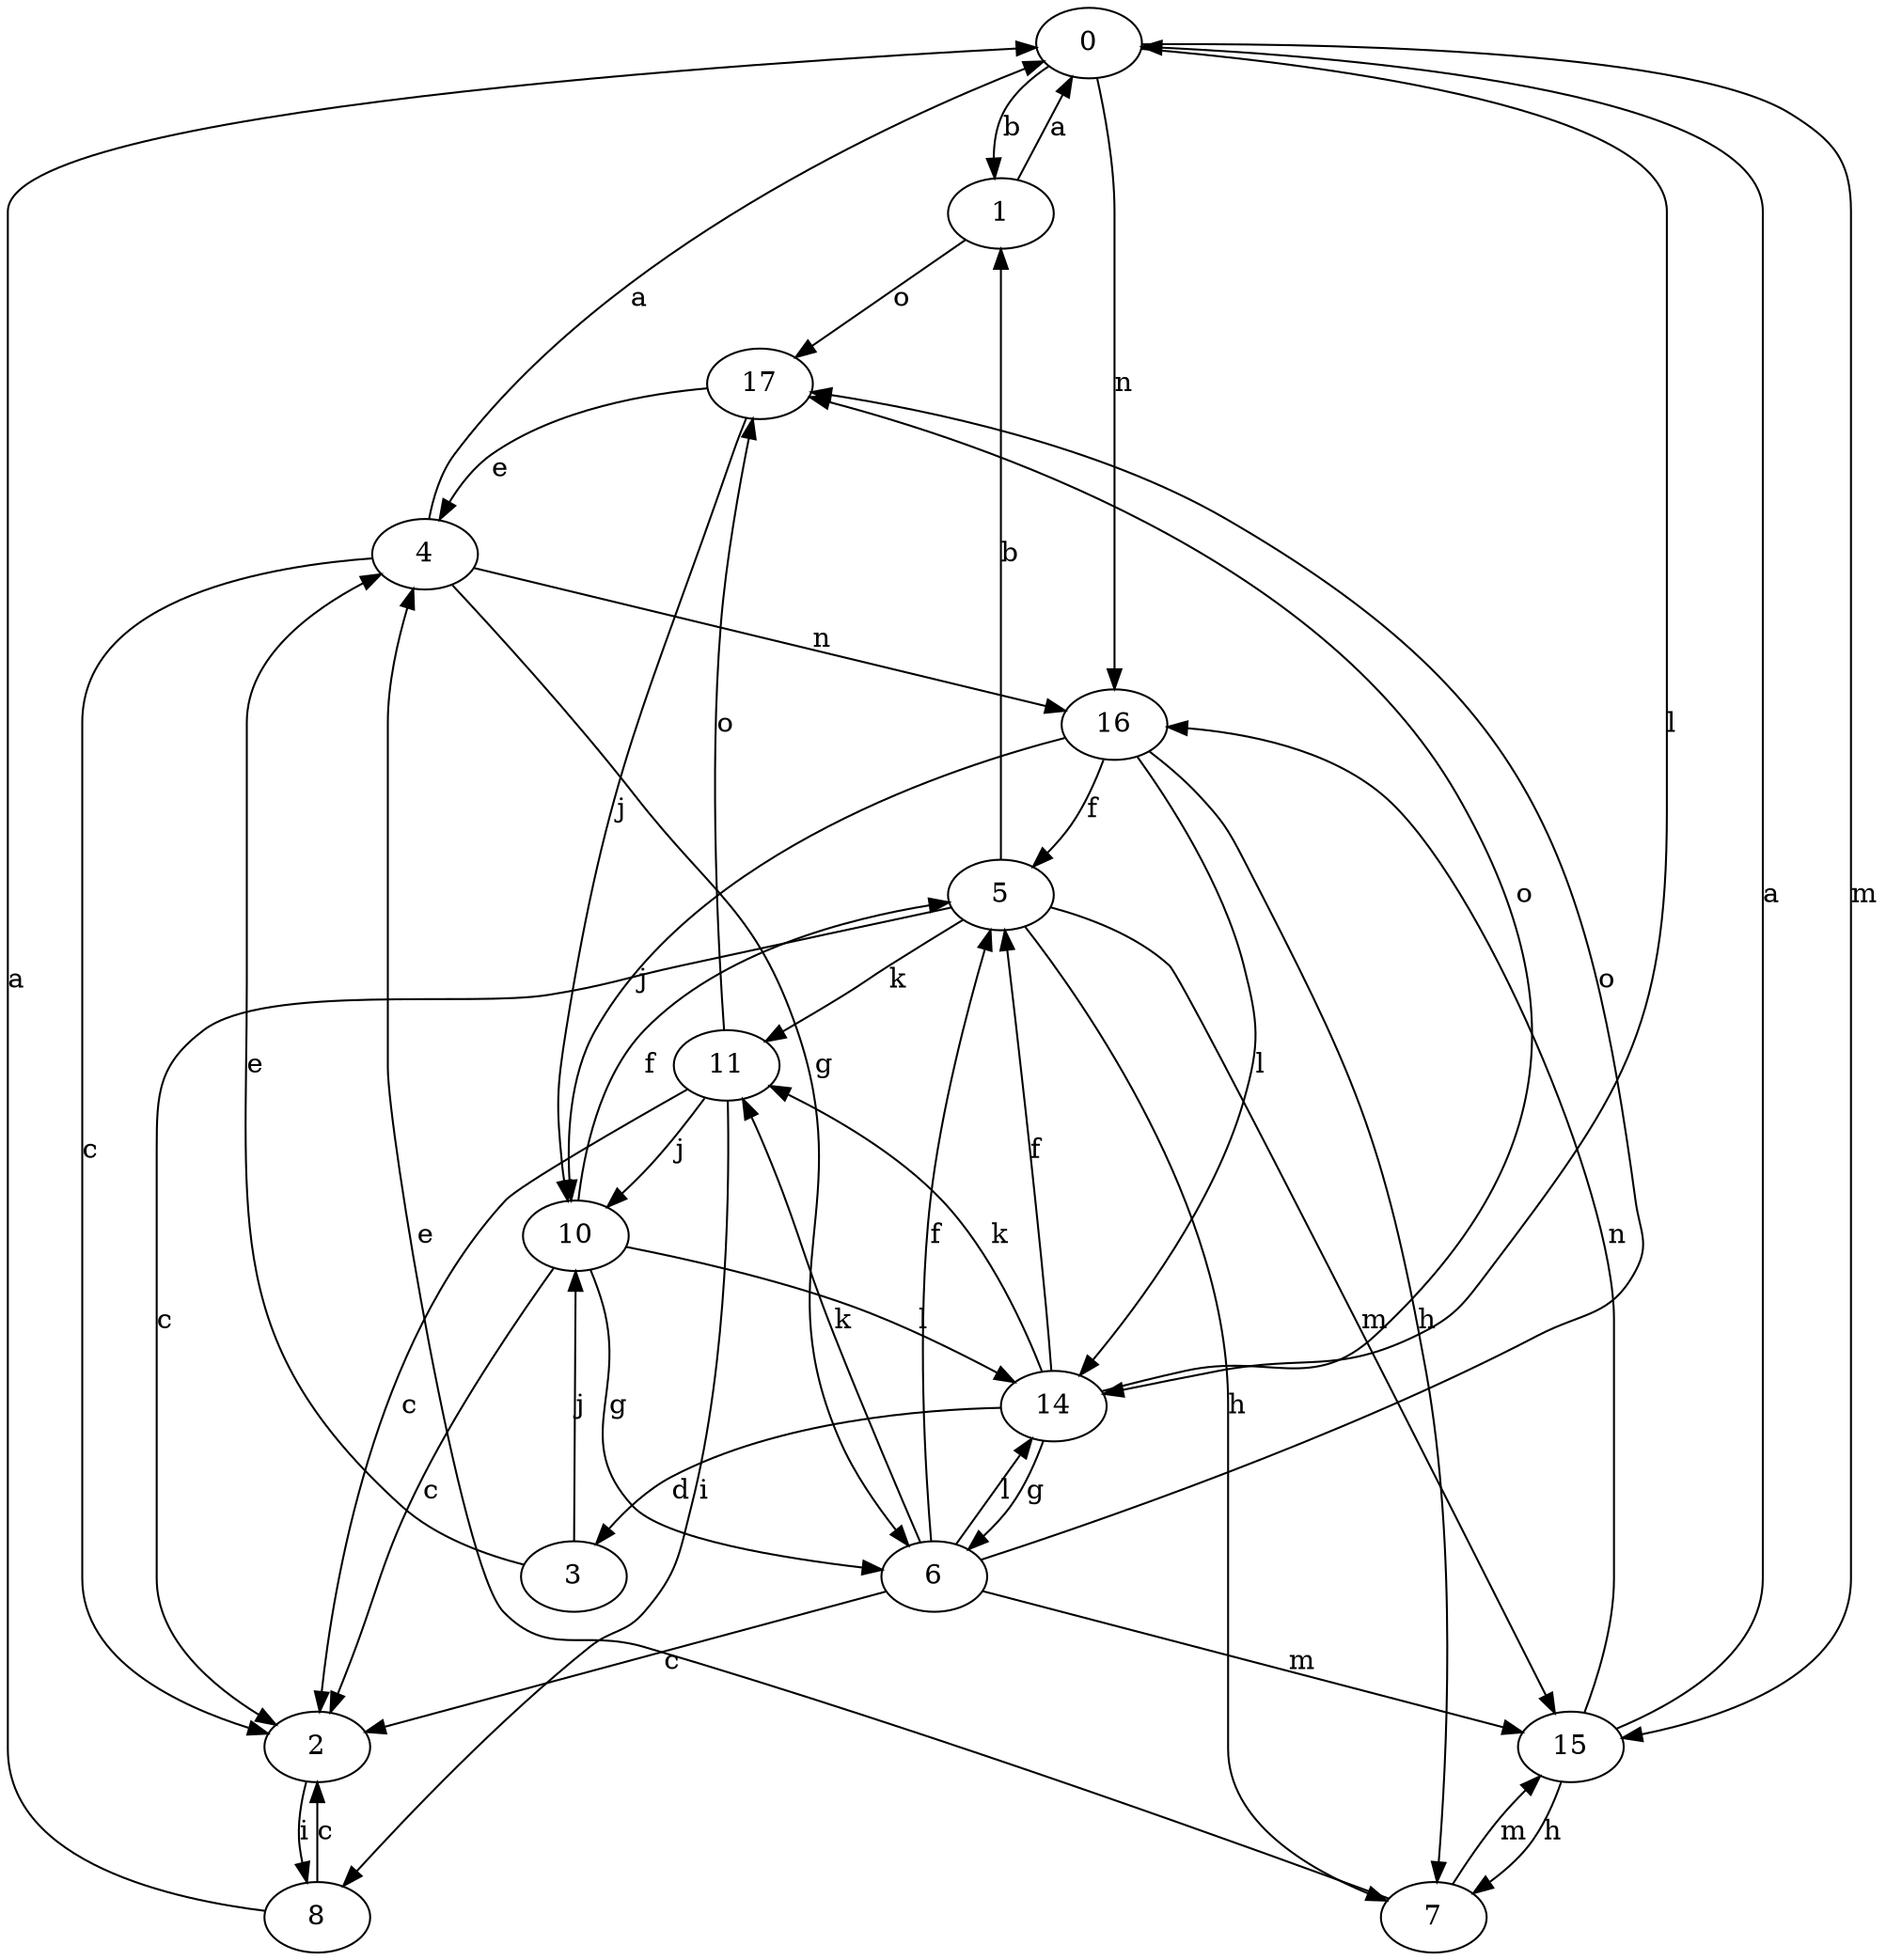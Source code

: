 strict digraph  {
0;
1;
2;
3;
4;
5;
6;
7;
8;
10;
11;
14;
15;
16;
17;
0 -> 1  [label=b];
0 -> 14  [label=l];
0 -> 15  [label=m];
0 -> 16  [label=n];
1 -> 0  [label=a];
1 -> 17  [label=o];
2 -> 8  [label=i];
3 -> 4  [label=e];
3 -> 10  [label=j];
4 -> 0  [label=a];
4 -> 2  [label=c];
4 -> 6  [label=g];
4 -> 16  [label=n];
5 -> 1  [label=b];
5 -> 2  [label=c];
5 -> 7  [label=h];
5 -> 11  [label=k];
5 -> 15  [label=m];
6 -> 2  [label=c];
6 -> 5  [label=f];
6 -> 11  [label=k];
6 -> 14  [label=l];
6 -> 15  [label=m];
6 -> 17  [label=o];
7 -> 4  [label=e];
7 -> 15  [label=m];
8 -> 0  [label=a];
8 -> 2  [label=c];
10 -> 2  [label=c];
10 -> 5  [label=f];
10 -> 6  [label=g];
10 -> 14  [label=l];
11 -> 2  [label=c];
11 -> 8  [label=i];
11 -> 10  [label=j];
11 -> 17  [label=o];
14 -> 3  [label=d];
14 -> 5  [label=f];
14 -> 6  [label=g];
14 -> 11  [label=k];
14 -> 17  [label=o];
15 -> 0  [label=a];
15 -> 7  [label=h];
15 -> 16  [label=n];
16 -> 5  [label=f];
16 -> 7  [label=h];
16 -> 10  [label=j];
16 -> 14  [label=l];
17 -> 4  [label=e];
17 -> 10  [label=j];
}
